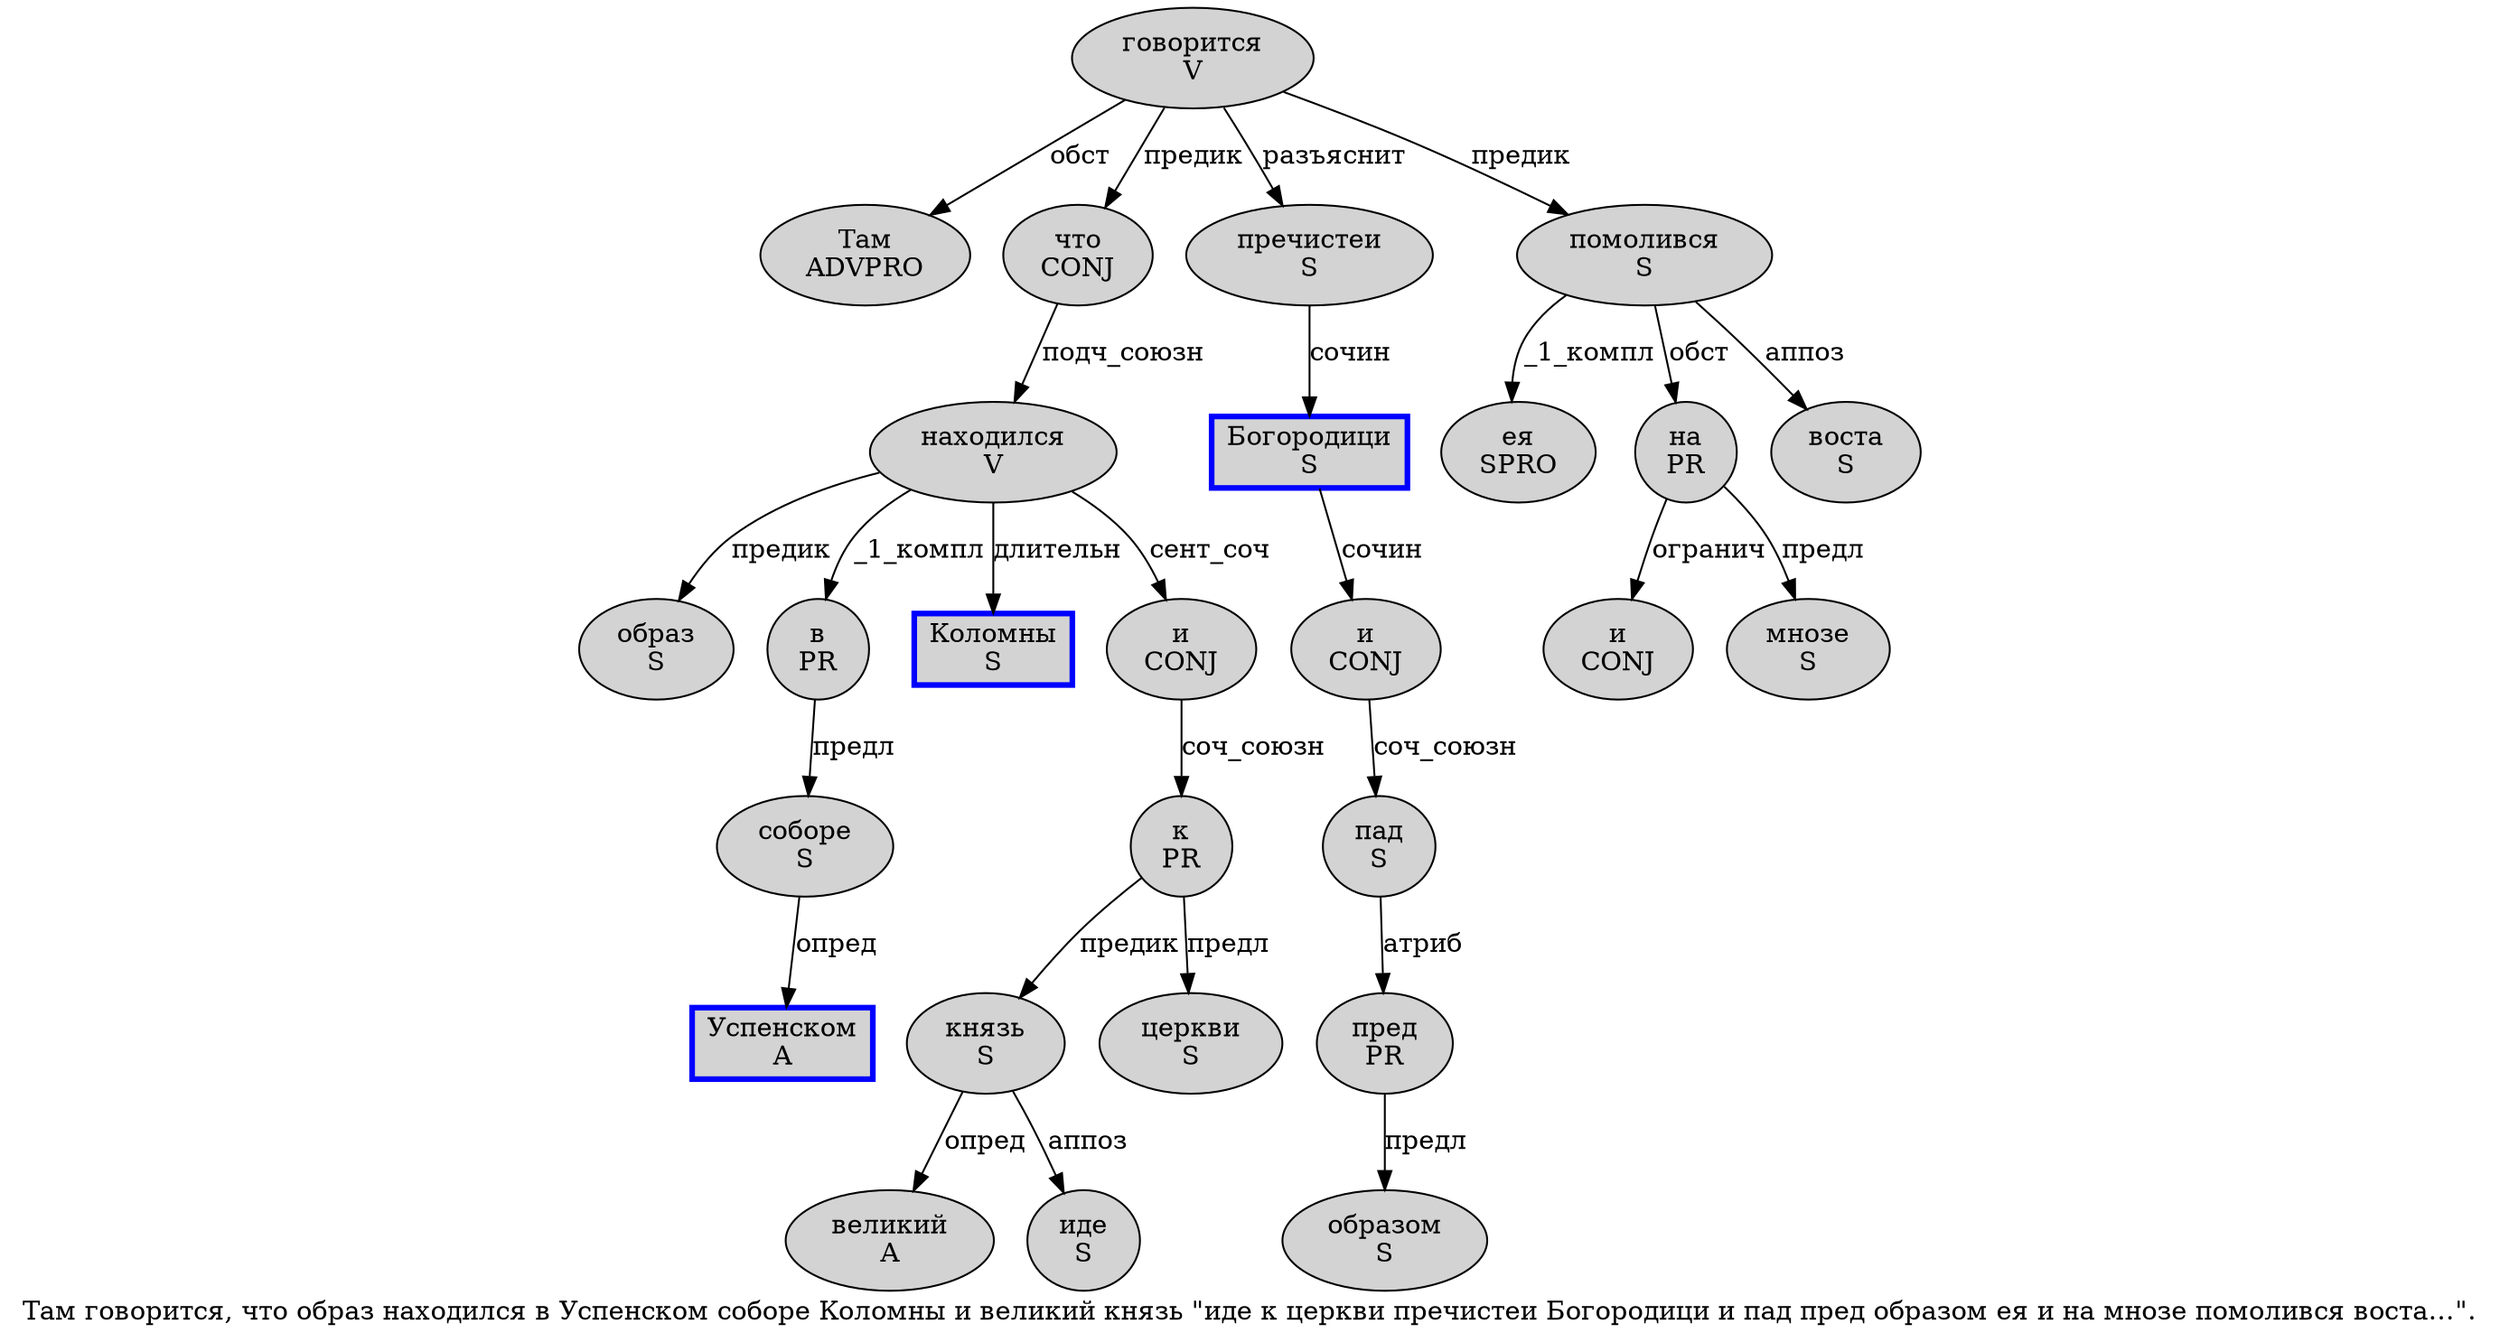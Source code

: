 digraph SENTENCE_937 {
	graph [label="Там говорится, что образ находился в Успенском соборе Коломны и великий князь \"иде к церкви пречистеи Богородици и пад пред образом ея и на мнозе помолився воста…\"."]
	node [style=filled]
		0 [label="Там
ADVPRO" color="" fillcolor=lightgray penwidth=1 shape=ellipse]
		1 [label="говорится
V" color="" fillcolor=lightgray penwidth=1 shape=ellipse]
		3 [label="что
CONJ" color="" fillcolor=lightgray penwidth=1 shape=ellipse]
		4 [label="образ
S" color="" fillcolor=lightgray penwidth=1 shape=ellipse]
		5 [label="находился
V" color="" fillcolor=lightgray penwidth=1 shape=ellipse]
		6 [label="в
PR" color="" fillcolor=lightgray penwidth=1 shape=ellipse]
		7 [label="Успенском
A" color=blue fillcolor=lightgray penwidth=3 shape=box]
		8 [label="соборе
S" color="" fillcolor=lightgray penwidth=1 shape=ellipse]
		9 [label="Коломны
S" color=blue fillcolor=lightgray penwidth=3 shape=box]
		10 [label="и
CONJ" color="" fillcolor=lightgray penwidth=1 shape=ellipse]
		11 [label="великий
A" color="" fillcolor=lightgray penwidth=1 shape=ellipse]
		12 [label="князь
S" color="" fillcolor=lightgray penwidth=1 shape=ellipse]
		14 [label="иде
S" color="" fillcolor=lightgray penwidth=1 shape=ellipse]
		15 [label="к
PR" color="" fillcolor=lightgray penwidth=1 shape=ellipse]
		16 [label="церкви
S" color="" fillcolor=lightgray penwidth=1 shape=ellipse]
		17 [label="пречистеи
S" color="" fillcolor=lightgray penwidth=1 shape=ellipse]
		18 [label="Богородици
S" color=blue fillcolor=lightgray penwidth=3 shape=box]
		19 [label="и
CONJ" color="" fillcolor=lightgray penwidth=1 shape=ellipse]
		20 [label="пад
S" color="" fillcolor=lightgray penwidth=1 shape=ellipse]
		21 [label="пред
PR" color="" fillcolor=lightgray penwidth=1 shape=ellipse]
		22 [label="образом
S" color="" fillcolor=lightgray penwidth=1 shape=ellipse]
		23 [label="ея
SPRO" color="" fillcolor=lightgray penwidth=1 shape=ellipse]
		24 [label="и
CONJ" color="" fillcolor=lightgray penwidth=1 shape=ellipse]
		25 [label="на
PR" color="" fillcolor=lightgray penwidth=1 shape=ellipse]
		26 [label="мнозе
S" color="" fillcolor=lightgray penwidth=1 shape=ellipse]
		27 [label="помолився
S" color="" fillcolor=lightgray penwidth=1 shape=ellipse]
		28 [label="воста
S" color="" fillcolor=lightgray penwidth=1 shape=ellipse]
			20 -> 21 [label="атриб"]
			10 -> 15 [label="соч_союзн"]
			21 -> 22 [label="предл"]
			8 -> 7 [label="опред"]
			1 -> 0 [label="обст"]
			1 -> 3 [label="предик"]
			1 -> 17 [label="разъяснит"]
			1 -> 27 [label="предик"]
			27 -> 23 [label="_1_компл"]
			27 -> 25 [label="обст"]
			27 -> 28 [label="аппоз"]
			15 -> 12 [label="предик"]
			15 -> 16 [label="предл"]
			19 -> 20 [label="соч_союзн"]
			12 -> 11 [label="опред"]
			12 -> 14 [label="аппоз"]
			5 -> 4 [label="предик"]
			5 -> 6 [label="_1_компл"]
			5 -> 9 [label="длительн"]
			5 -> 10 [label="сент_соч"]
			25 -> 24 [label="огранич"]
			25 -> 26 [label="предл"]
			3 -> 5 [label="подч_союзн"]
			17 -> 18 [label="сочин"]
			6 -> 8 [label="предл"]
			18 -> 19 [label="сочин"]
}
